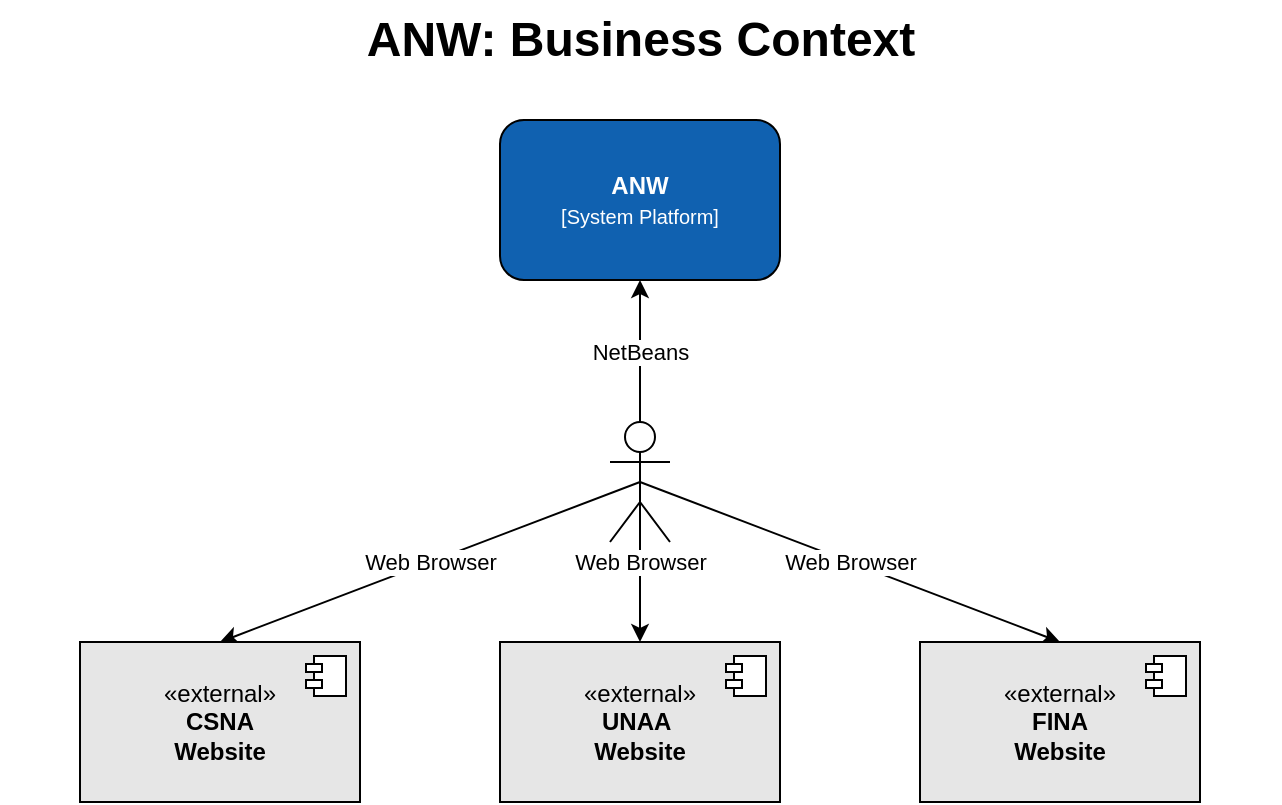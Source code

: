 <mxfile version="26.1.1">
  <diagram name="Page-1" id="5YDVeAiDMqFRkuZVFdcP">
    <mxGraphModel dx="733" dy="534" grid="1" gridSize="10" guides="1" tooltips="1" connect="1" arrows="1" fold="1" page="1" pageScale="1" pageWidth="850" pageHeight="1100" math="0" shadow="0">
      <root>
        <mxCell id="0" />
        <mxCell id="1" parent="0" />
        <mxCell id="eP7QuQ9XPI-PK0VuXg0I-26" value="&lt;b&gt;&lt;font style=&quot;color: rgb(255, 255, 255);&quot;&gt;ANW&lt;/font&gt;&lt;/b&gt;&lt;div&gt;&lt;font style=&quot;font-size: 10px; color: rgb(255, 255, 255);&quot;&gt;[System Platform]&lt;/font&gt;&lt;/div&gt;" style="rounded=1;whiteSpace=wrap;html=1;fillColor=#1061B0;" parent="1" vertex="1">
          <mxGeometry x="250" y="60" width="140" height="80" as="geometry" />
        </mxCell>
        <mxCell id="m3zjqHu34r-lu_J2Bqki-4" value="&lt;font&gt;«&lt;/font&gt;external»&lt;br&gt;&lt;b&gt;UNAA&amp;nbsp;&lt;/b&gt;&lt;div&gt;&lt;b&gt;Website&lt;/b&gt;&lt;/div&gt;" style="html=1;dropTarget=0;whiteSpace=wrap;fillColor=#E6E6E6;" parent="1" vertex="1">
          <mxGeometry x="250" y="321" width="140" height="80" as="geometry" />
        </mxCell>
        <mxCell id="m3zjqHu34r-lu_J2Bqki-5" value="" style="shape=module;jettyWidth=8;jettyHeight=4;" parent="m3zjqHu34r-lu_J2Bqki-4" vertex="1">
          <mxGeometry x="1" width="20" height="20" relative="1" as="geometry">
            <mxPoint x="-27" y="7" as="offset" />
          </mxGeometry>
        </mxCell>
        <mxCell id="m3zjqHu34r-lu_J2Bqki-14" value="Web Browser" style="rounded=0;orthogonalLoop=1;jettySize=auto;html=1;startArrow=classic;startFill=1;endArrow=none;exitX=0.5;exitY=0;exitDx=0;exitDy=0;entryX=0.5;entryY=0.5;entryDx=0;entryDy=0;entryPerimeter=0;" parent="1" source="m3zjqHu34r-lu_J2Bqki-6" target="w50QFx6NO46n3K7g5-WD-1" edge="1">
          <mxGeometry relative="1" as="geometry">
            <mxPoint x="220" y="100" as="targetPoint" />
          </mxGeometry>
        </mxCell>
        <mxCell id="m3zjqHu34r-lu_J2Bqki-6" value="&lt;font&gt;«&lt;/font&gt;external»&lt;br&gt;&lt;b&gt;FINA&lt;/b&gt;&lt;div&gt;&lt;b&gt;Website&lt;/b&gt;&lt;/div&gt;" style="html=1;dropTarget=0;whiteSpace=wrap;fillColor=#E6E6E6;" parent="1" vertex="1">
          <mxGeometry x="460" y="321" width="140" height="80" as="geometry" />
        </mxCell>
        <mxCell id="m3zjqHu34r-lu_J2Bqki-7" value="" style="shape=module;jettyWidth=8;jettyHeight=4;" parent="m3zjqHu34r-lu_J2Bqki-6" vertex="1">
          <mxGeometry x="1" width="20" height="20" relative="1" as="geometry">
            <mxPoint x="-27" y="7" as="offset" />
          </mxGeometry>
        </mxCell>
        <mxCell id="m3zjqHu34r-lu_J2Bqki-15" value="Web Browser" style="rounded=0;orthogonalLoop=1;jettySize=auto;html=1;entryX=0.5;entryY=0.5;entryDx=0;entryDy=0;endArrow=none;startFill=1;startArrow=classic;exitX=0.5;exitY=0;exitDx=0;exitDy=0;entryPerimeter=0;" parent="1" source="m3zjqHu34r-lu_J2Bqki-8" target="w50QFx6NO46n3K7g5-WD-1" edge="1">
          <mxGeometry relative="1" as="geometry">
            <mxPoint x="220" y="100" as="targetPoint" />
          </mxGeometry>
        </mxCell>
        <mxCell id="m3zjqHu34r-lu_J2Bqki-8" value="&lt;font&gt;«&lt;/font&gt;external»&lt;br&gt;&lt;b&gt;CSNA&lt;/b&gt;&lt;div&gt;&lt;b&gt;Website&lt;/b&gt;&lt;/div&gt;" style="html=1;dropTarget=0;whiteSpace=wrap;fillColor=#E6E6E6;" parent="1" vertex="1">
          <mxGeometry x="40" y="321" width="140" height="80" as="geometry" />
        </mxCell>
        <mxCell id="m3zjqHu34r-lu_J2Bqki-9" value="" style="shape=module;jettyWidth=8;jettyHeight=4;" parent="m3zjqHu34r-lu_J2Bqki-8" vertex="1">
          <mxGeometry x="1" width="20" height="20" relative="1" as="geometry">
            <mxPoint x="-27" y="7" as="offset" />
          </mxGeometry>
        </mxCell>
        <mxCell id="m3zjqHu34r-lu_J2Bqki-12" value="Web Browser" style="rounded=0;orthogonalLoop=1;jettySize=auto;html=1;startArrow=classic;startFill=1;endArrow=none;exitX=0.5;exitY=0;exitDx=0;exitDy=0;entryX=0.5;entryY=0.5;entryDx=0;entryDy=0;entryPerimeter=0;" parent="1" source="m3zjqHu34r-lu_J2Bqki-4" target="w50QFx6NO46n3K7g5-WD-1" edge="1">
          <mxGeometry relative="1" as="geometry">
            <mxPoint x="220" y="100" as="targetPoint" />
          </mxGeometry>
        </mxCell>
        <mxCell id="w50QFx6NO46n3K7g5-WD-3" value="NetBeans" style="rounded=0;orthogonalLoop=1;jettySize=auto;html=1;entryX=0.5;entryY=1;entryDx=0;entryDy=0;" edge="1" parent="1" source="w50QFx6NO46n3K7g5-WD-1" target="eP7QuQ9XPI-PK0VuXg0I-26">
          <mxGeometry relative="1" as="geometry" />
        </mxCell>
        <mxCell id="w50QFx6NO46n3K7g5-WD-1" value="" style="shape=umlActor;verticalLabelPosition=bottom;verticalAlign=top;html=1;outlineConnect=0;strokeWidth=1;perimeterSpacing=0;" vertex="1" parent="1">
          <mxGeometry x="305" y="211" width="30" height="60" as="geometry" />
        </mxCell>
        <mxCell id="m3zjqHu34r-lu_J2Bqki-40" value="Title" style="" parent="0" />
        <mxCell id="m3zjqHu34r-lu_J2Bqki-41" value="ANW:&amp;nbsp;&lt;span style=&quot;background-color: transparent; color: light-dark(rgb(0, 0, 0), rgb(255, 255, 255));&quot;&gt;Business Context&lt;/span&gt;" style="text;strokeColor=none;fillColor=none;html=1;fontSize=24;fontStyle=1;verticalAlign=middle;align=center;" parent="m3zjqHu34r-lu_J2Bqki-40" vertex="1">
          <mxGeometry width="640" height="40" as="geometry" />
        </mxCell>
      </root>
    </mxGraphModel>
  </diagram>
</mxfile>
